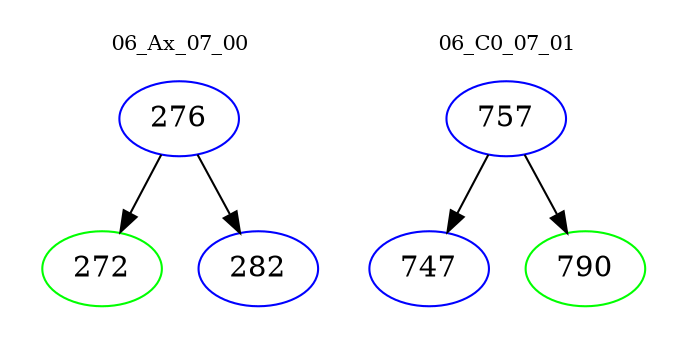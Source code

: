 digraph{
subgraph cluster_0 {
color = white
label = "06_Ax_07_00";
fontsize=10;
T0_276 [label="276", color="blue"]
T0_276 -> T0_272 [color="black"]
T0_272 [label="272", color="green"]
T0_276 -> T0_282 [color="black"]
T0_282 [label="282", color="blue"]
}
subgraph cluster_1 {
color = white
label = "06_C0_07_01";
fontsize=10;
T1_757 [label="757", color="blue"]
T1_757 -> T1_747 [color="black"]
T1_747 [label="747", color="blue"]
T1_757 -> T1_790 [color="black"]
T1_790 [label="790", color="green"]
}
}
